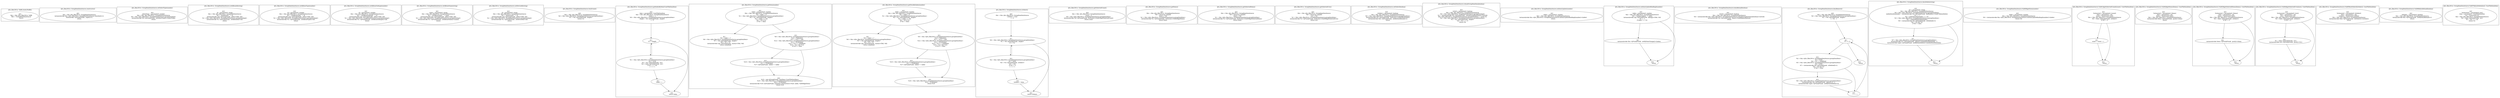 digraph "39.ts" {
subgraph "cluster_@ts_files/39.ts: %dflt.[static]%dflt()" {
  label="@ts_files/39.ts: %dflt.[static]%dflt()";
  Node33280 [label="id:0
      this = this: @ts_files/39.ts: %dflt
      TAG = 'GroupItemDataSource'
      return"];
}
subgraph "cluster_@ts_files/39.ts: GroupItemDataSource.constructor()" {
  label="@ts_files/39.ts: GroupItemDataSource.constructor()";
  Node47190 [label="id:0
      this = this: @ts_files/39.ts: GroupItemDataSource
      instanceinvoke this.<@ts_files/39.ts: GroupItemDataSource.%instInit()>()
      staticinvoke <@%unk/%unk: .super()>()
      return"];
}
subgraph "cluster_@ts_files/39.ts: GroupItemDataSource.setSelectType(number)" {
  label="@ts_files/39.ts: GroupItemDataSource.setSelectType(number)";
  Node55040 [label="id:0
      selectType = parameter0: number
      this = this: @ts_files/39.ts: GroupItemDataSource
      %0 = this.<@ts_files/39.ts: GroupItemDataSource.groupDataImpl>
      instanceinvoke %0.<@%unk/%unk: .setSelectType()>(selectType)
      return"];
}
subgraph "cluster_@ts_files/39.ts: GroupItemDataSource.setAlbumId(string)" {
  label="@ts_files/39.ts: GroupItemDataSource.setAlbumId(string)";
  Node51620 [label="id:0
      id = parameter0: string
      this = this: @ts_files/39.ts: GroupItemDataSource
      %0 = 'setAlbumId: ' + id
      instanceinvoke Log.<@%unk/%unk: .info()>(TAG, %0)
      %1 = this.<@ts_files/39.ts: GroupItemDataSource.groupDataImpl>
      instanceinvoke %1.<@%unk/%unk: .setAlbumId()>(id)
      return"];
}
subgraph "cluster_@ts_files/39.ts: GroupItemDataSource.setAlbumType(number)" {
  label="@ts_files/39.ts: GroupItemDataSource.setAlbumType(number)";
  Node53930 [label="id:0
      id = parameter0: number
      this = this: @ts_files/39.ts: GroupItemDataSource
      %0 = 'setAlbumType: ' + id
      instanceinvoke Log.<@%unk/%unk: .info()>(TAG, %0)
      %1 = this.<@ts_files/39.ts: GroupItemDataSource.groupDataImpl>
      instanceinvoke %1.<@%unk/%unk: .setAlbumType()>(id)
      return"];
}
subgraph "cluster_@ts_files/39.ts: GroupItemDataSource.setAlbumSubtype(number)" {
  label="@ts_files/39.ts: GroupItemDataSource.setAlbumSubtype(number)";
  Node57230 [label="id:0
      id = parameter0: number
      this = this: @ts_files/39.ts: GroupItemDataSource
      %0 = 'setAlbumSubtype: ' + id
      instanceinvoke Log.<@%unk/%unk: .info()>(TAG, %0)
      %1 = this.<@ts_files/39.ts: GroupItemDataSource.groupDataImpl>
      instanceinvoke %1.<@%unk/%unk: .setAlbumSubtype()>(id)
      return"];
}
subgraph "cluster_@ts_files/39.ts: GroupItemDataSource.setAlbumName(string)" {
  label="@ts_files/39.ts: GroupItemDataSource.setAlbumName(string)";
  Node53740 [label="id:0
      name = parameter0: string
      this = this: @ts_files/39.ts: GroupItemDataSource
      %0 = 'setAlbumName: ' + name
      instanceinvoke Log.<@%unk/%unk: .info()>(TAG, %0)
      %1 = this.<@ts_files/39.ts: GroupItemDataSource.groupDataImpl>
      instanceinvoke %1.<@%unk/%unk: .setAlbumName()>(name)
      return"];
}
subgraph "cluster_@ts_files/39.ts: GroupItemDataSource.setDeviceId(string)" {
  label="@ts_files/39.ts: GroupItemDataSource.setDeviceId(string)";
  Node52570 [label="id:0
      id = parameter0: string
      this = this: @ts_files/39.ts: GroupItemDataSource
      %0 = 'setDeviceId: ' + id
      instanceinvoke Log.<@%unk/%unk: .info()>(TAG, %0)
      %1 = this.<@ts_files/39.ts: GroupItemDataSource.groupDataImpl>
      instanceinvoke %1.<@%unk/%unk: .setDeviceId()>(id)
      return"];
}
subgraph "cluster_@ts_files/39.ts: GroupItemDataSource.totalCount()" {
  label="@ts_files/39.ts: GroupItemDataSource.totalCount()";
  Node45660 [label="id:0
      this = this: @ts_files/39.ts: GroupItemDataSource
      %0 = this.<@ts_files/39.ts: GroupItemDataSource.groupDataItem>
      %1 = %0.<@%unk/%unk: .length>
      return %1"];
}
subgraph "cluster_@ts_files/39.ts: GroupItemDataSource.getIndexByItem(UserFileDataItem)" {
  label="@ts_files/39.ts: GroupItemDataSource.getIndexByItem(UserFileDataItem)";
  Node64830 [label="id:0
      item = parameter0: UserFileDataItem
      this = this: @ts_files/39.ts: GroupItemDataSource
      index = -1
      %0 = this.<@ts_files/39.ts: GroupItemDataSource.groupDataItem>
      length = %0.<@%unk/%unk: .length>
      i = 0"];
  Node64831 [label="id:1
      if i < length"];
  Node64832 [label="id:2
      %1 = this.<@ts_files/39.ts: GroupItemDataSource.groupDataItem>
      %2 = %1[i]
      %3 = %2.<@%unk/%unk: .uri>
      %4 = item.<@%unk/%unk: .uri>
      if %3 === %4
      i = i + 1"];
  Node64833 [label="id:3
      index = i"];
  Node64834 [label="id:4
      return index"];
  Node64830 -> Node64831;
  Node64831 -> Node64832;
  Node64831 -> Node64834;
  Node64832 -> Node64833;
  Node64832 -> Node64831;
  Node64833 -> Node64834;
}
subgraph "cluster_@ts_files/39.ts: GroupItemDataSource.getData(number)" {
  label="@ts_files/39.ts: GroupItemDataSource.getData(number)";
  Node48440 [label="id:0
      index = parameter0: number
      this = this: @ts_files/39.ts: GroupItemDataSource
      %0 = index < 0
      %1 = this.<@ts_files/39.ts: GroupItemDataSource.groupDataItem>
      %2 = %1.<@%unk/%unk: .length>
      %3 = index >= %2
      %4 = %0 || %3
      if %4 != false"];
  Node48441 [label="id:1
      %5 = index + '/'
      %6 = this.<@ts_files/39.ts: GroupItemDataSource.groupDataItem>
      %7 = %6.<@%unk/%unk: .length>
      %8 = %5 + %7
      instanceinvoke Log.<@%unk/%unk: .warn()>(TAG, %8)
      return undefined"];
  Node48442 [label="id:2
      %9 = this.<@ts_files/39.ts: GroupItemDataSource.groupDataItem>
      %10 = %9[index]
      %11 = %10 != null
      %12 = this.<@ts_files/39.ts: GroupItemDataSource.groupDataItem>
      %13 = %12[index]
      %14 = %13 != undefined
      %15 = %11 && %14
      if %15 != false"];
  Node48443 [label="id:3
      %16 = this.<@ts_files/39.ts: GroupItemDataSource.groupDataItem>
      %17 = %16[index]
      %17.<@%unk/%unk: .index> = index"];
  Node48444 [label="id:4
      %18 = new @%unk/%unk: LazyItem<UserFileDataItem>
      %19 = this.<@ts_files/39.ts: GroupItemDataSource.groupDataItem>
      %20 = %19[index]
      instanceinvoke %18.<@%unk/%unk: LazyItem.constructor()>(%20, index, %AM0$getData)
      return %18"];
  Node48440 -> Node48441;
  Node48440 -> Node48442;
  Node48442 -> Node48443;
  Node48442 -> Node48444;
  Node48443 -> Node48444;
}
subgraph "cluster_@ts_files/39.ts: GroupItemDataSource.getDataByIndex(number)" {
  label="@ts_files/39.ts: GroupItemDataSource.getDataByIndex(number)";
  Node55350 [label="id:0
      index = parameter0: number
      this = this: @ts_files/39.ts: GroupItemDataSource
      %0 = index < 0
      %1 = this.<@ts_files/39.ts: GroupItemDataSource.groupDataItem>
      %2 = %1.<@%unk/%unk: .length>
      %3 = index >= %2
      %4 = %0 || %3
      if %4 != false"];
  Node55351 [label="id:1
      %5 = index + '/'
      %6 = this.<@ts_files/39.ts: GroupItemDataSource.groupDataItem>
      %7 = %6.<@%unk/%unk: .length>
      %8 = %5 + %7
      instanceinvoke Log.<@%unk/%unk: .warn()>(TAG, %8)
      return undefined"];
  Node55352 [label="id:2
      %9 = this.<@ts_files/39.ts: GroupItemDataSource.groupDataItem>
      %10 = %9[index]
      %11 = %10 != null
      %12 = this.<@ts_files/39.ts: GroupItemDataSource.groupDataItem>
      %13 = %12[index]
      %14 = %13 != undefined
      %15 = %11 && %14
      if %15 != false"];
  Node55353 [label="id:3
      %16 = this.<@ts_files/39.ts: GroupItemDataSource.groupDataItem>
      %17 = %16[index]
      %17.<@%unk/%unk: .index> = index"];
  Node55354 [label="id:4
      %18 = this.<@ts_files/39.ts: GroupItemDataSource.groupDataItem>
      %19 = %18[index]
      return %19"];
  Node55350 -> Node55351;
  Node55350 -> Node55352;
  Node55352 -> Node55353;
  Node55352 -> Node55354;
  Node55353 -> Node55354;
}
subgraph "cluster_@ts_files/39.ts: GroupItemDataSource.isSelect()" {
  label="@ts_files/39.ts: GroupItemDataSource.isSelect()";
  Node43250 [label="id:0
      this = this: @ts_files/39.ts: GroupItemDataSource
      isSelect = true
      i = 0"];
  Node43251 [label="id:1
      %0 = this.<@ts_files/39.ts: GroupItemDataSource.groupDataItem>
      %1 = %0.<@%unk/%unk: .length>
      if i < %1"];
  Node43252 [label="id:2
      %2 = this.<@ts_files/39.ts: GroupItemDataSource.groupDataItem>
      %3 = %2[i]
      %4 = %3.<@%unk/%unk: .isSelect>
      %5 = !%4
      if %5 != 0
      i = i + 1"];
  Node43253 [label="id:3
      isSelect = false"];
  Node43254 [label="id:4
      return isSelect"];
  Node43250 -> Node43251;
  Node43251 -> Node43252;
  Node43251 -> Node43254;
  Node43252 -> Node43253;
  Node43252 -> Node43251;
  Node43253 -> Node43254;
}
subgraph "cluster_@ts_files/39.ts: GroupItemDataSource.getSelectedCount()" {
  label="@ts_files/39.ts: GroupItemDataSource.getSelectedCount()";
  Node51470 [label="id:0
      this = this: @ts_files/39.ts: GroupItemDataSource
      count = 0
      %0 = this.<@ts_files/39.ts: GroupItemDataSource.groupDataItem>
      instanceinvoke %0.<@%unk/%unk: .forEach()>(%AM1$getSelectedCount)
      return count"];
}
subgraph "cluster_@ts_files/39.ts: GroupItemDataSource.getItems()" {
  label="@ts_files/39.ts: GroupItemDataSource.getItems()";
  Node43310 [label="id:0
      this = this: @ts_files/39.ts: GroupItemDataSource
      %0 = newarray (any)[0]
      items = %0
      %1 = this.<@ts_files/39.ts: GroupItemDataSource.groupDataItem>
      instanceinvoke %1.<@%unk/%unk: .forEach()>(%AM2$getItems)
      return items"];
}
subgraph "cluster_@ts_files/39.ts: GroupItemDataSource.getSelectedItems()" {
  label="@ts_files/39.ts: GroupItemDataSource.getSelectedItems()";
  Node51400 [label="id:0
      this = this: @ts_files/39.ts: GroupItemDataSource
      %0 = newarray (any)[0]
      items = %0
      %1 = this.<@ts_files/39.ts: GroupItemDataSource.groupDataItem>
      instanceinvoke %1.<@%unk/%unk: .forEach()>(%AM3$getSelectedItems)
      return items"];
}
subgraph "cluster_@ts_files/39.ts: GroupItemDataSource.getSelectedUris()" {
  label="@ts_files/39.ts: GroupItemDataSource.getSelectedUris()";
  Node50450 [label="id:0
      this = this: @ts_files/39.ts: GroupItemDataSource
      %0 = newarray (any)[0]
      uris = %0
      %1 = this.<@ts_files/39.ts: GroupItemDataSource.groupDataItem>
      instanceinvoke %1.<@%unk/%unk: .forEach()>(%AM4$getSelectedUris)
      return uris"];
}
subgraph "cluster_@ts_files/39.ts: GroupItemDataSource.setSelect(boolean)" {
  label="@ts_files/39.ts: GroupItemDataSource.setSelect(boolean)";
  Node51730 [label="id:0
      isSelect = parameter0: boolean
      this = this: @ts_files/39.ts: GroupItemDataSource
      %0 = this.<@ts_files/39.ts: GroupItemDataSource.groupDataItem>
      instanceinvoke %0.<@%unk/%unk: .forEach()>(%AM5$setSelect)
      instanceinvoke this.<@%unk/%unk: .notifyDataReload()>()
      return"];
}
subgraph "cluster_@ts_files/39.ts: GroupItemDataSource.reloadGroupItemData(boolean)" {
  label="@ts_files/39.ts: GroupItemDataSource.reloadGroupItemData(boolean)";
  Node61660 [label="id:0
      isGrid = parameter0: boolean
      this = this: @ts_files/39.ts: GroupItemDataSource
      %0 = this.<@ts_files/39.ts: GroupItemDataSource.groupDataImpl>
      %1 = instanceinvoke %0.<@%unk/%unk: .reloadGroupItemData()>(isGrid)
      this.<@ts_files/39.ts: GroupItemDataSource.groupDataItem> = await %1
      %2 = this.<@ts_files/39.ts: GroupItemDataSource.groupDataItem>
      %3 = %2.<@%unk/%unk: .length>
      %4 = %3 === 0
      return %4"];
}
subgraph "cluster_@ts_files/39.ts: GroupItemDataSource.onDataUpdate(number)" {
  label="@ts_files/39.ts: GroupItemDataSource.onDataUpdate(number)";
  Node53560 [label="id:0
      index = parameter0: number
      this = this: @ts_files/39.ts: GroupItemDataSource
      instanceinvoke this.<@ts_files/39.ts: GroupItemDataSource.onDataUpdateBindImpl(number)>(index)
      return"];
}
subgraph "cluster_@ts_files/39.ts: GroupItemDataSource.onDataUpdateBindImpl(number)" {
  label="@ts_files/39.ts: GroupItemDataSource.onDataUpdateBindImpl(number)";
  Node61390 [label="id:0
      index = parameter0: number
      this = this: @ts_files/39.ts: GroupItemDataSource
      %0 = 'onDataUpdate ' + index
      instanceinvoke Log.<@%unk/%unk: .debug()>(TAG, %0)
      %1 = -1
      if index !== %1"];
  Node61391 [label="id:1
      instanceinvoke this.<@%unk/%unk: .notifyDataChange()>(index)"];
  Node61392 [label="id:2
      return"];
  Node61390 -> Node61391;
  Node61390 -> Node61392;
  Node61391 -> Node61392;
}
subgraph "cluster_@ts_files/39.ts: GroupItemDataSource.dataReload(boolean)" {
  label="@ts_files/39.ts: GroupItemDataSource.dataReload(boolean)";
  Node52420 [label="id:0
      isGrid = parameter0: boolean
      this = this: @ts_files/39.ts: GroupItemDataSource
      %0 = instanceinvoke this.<@ts_files/39.ts: GroupItemDataSource.reloadGroupItemData(boolean)>(isGrid)
      instanceinvoke %0.<@%unk/%unk: .then()>(%AM6$dataReload)
      return"];
}
subgraph "cluster_@ts_files/39.ts: GroupItemDataSource.dataRemove()" {
  label="@ts_files/39.ts: GroupItemDataSource.dataRemove()";
  Node45290 [label="id:0
      this = this: @ts_files/39.ts: GroupItemDataSource
      %0 = this.<@ts_files/39.ts: GroupItemDataSource.groupDataItem>
      %1 = %0.<@%unk/%unk: .length>
      i = %1 - 1"];
  Node45291 [label="id:1
      if i >= 0"];
  Node45292 [label="id:2
      %2 = this.<@ts_files/39.ts: GroupItemDataSource.groupDataItem>
      %3 = %2[i]
      %4 = %3 != undefined
      %5 = this.<@ts_files/39.ts: GroupItemDataSource.groupDataItem>
      %6 = %5[i]
      %7 = instanceinvoke %6.<@%unk/%unk: .isDeleted()>()
      %8 = %4 && %7
      if %8 != false"];
  Node45293 [label="id:3
      %9 = this.<@ts_files/39.ts: GroupItemDataSource.groupDataItem>
      instanceinvoke %9.<@%unk/%unk: .splice()>(i, 1)
      instanceinvoke super.<@%unk/%unk: .notifyDataDelete()>(i)"];
  Node45294 [label="id:4
      return"];
  Node45295 [label="id:5
      i = i - 1"];
  Node45290 -> Node45291;
  Node45291 -> Node45292;
  Node45291 -> Node45294;
  Node45292 -> Node45293;
  Node45292 -> Node45295;
  Node45293 -> Node45295;
  Node45295 -> Node45291;
}
subgraph "cluster_@ts_files/39.ts: GroupItemDataSource.dataDelete(string)" {
  label="@ts_files/39.ts: GroupItemDataSource.dataDelete(string)";
  Node51650 [label="id:0
      uri = parameter0: string
      this = this: @ts_files/39.ts: GroupItemDataSource
      %0 = this.<@ts_files/39.ts: GroupItemDataSource.groupDataItem>
      mediaDataItemIndex = instanceinvoke %0.<@%unk/%unk: .findIndex()>(%AM7$dataDelete)
      %1 = -1
      %2 = mediaDataItemIndex !== %1
      %3 = this.<@ts_files/39.ts: GroupItemDataSource.groupDataItem>
      %4 = %3[mediaDataItemIndex]
      %5 = instanceinvoke %4.<@%unk/%unk: .isDeleted()>()
      %6 = %2 && %5
      if %6 != false"];
  Node51651 [label="id:1
      %7 = this.<@ts_files/39.ts: GroupItemDataSource.groupDataItem>
      instanceinvoke %7.<@%unk/%unk: .splice()>(mediaDataItemIndex, 1)
      instanceinvoke super.<@%unk/%unk: .notifyDataDelete()>(mediaDataItemIndex)"];
  Node51652 [label="id:2
      return"];
  Node51650 -> Node51651;
  Node51650 -> Node51652;
  Node51651 -> Node51652;
}
subgraph "cluster_@ts_files/39.ts: GroupItemDataSource.%AM0$getData(number)" {
  label="@ts_files/39.ts: GroupItemDataSource.%AM0$getData(number)";
  Node51070 [label="id:0
      index = parameter0: number
      this = this: @ts_files/39.ts: GroupItemDataSource
      %0 = instanceinvoke this.<@ts_files/39.ts: GroupItemDataSource.onDataUpdateBindImpl(number)>(index)
      return %0"];
}
subgraph "cluster_@ts_files/39.ts: GroupItemDataSource.%AM1$getSelectedCount([count], UserFileDataItem)" {
  label="@ts_files/39.ts: GroupItemDataSource.%AM1$getSelectedCount([count], UserFileDataItem)";
  Node78000 [label="id:0
      %closures0 = parameter0: [count]
      item = parameter1: any
      count = %closures0.count
      this = this: @ts_files/39.ts: GroupItemDataSource
      %0 = item.<@%unk/%unk: .isSelect>
      if %0 != 0"];
  Node78001 [label="id:1
      count = count + 1"];
  Node78002 [label="id:2
      return"];
  Node78000 -> Node78001;
  Node78000 -> Node78002;
  Node78001 -> Node78002;
}
subgraph "cluster_@ts_files/39.ts: GroupItemDataSource.%AM2$getItems([items], UserFileDataItem)" {
  label="@ts_files/39.ts: GroupItemDataSource.%AM2$getItems([items], UserFileDataItem)";
  Node69780 [label="id:0
      %closures0 = parameter0: [items]
      item = parameter1: any
      items = %closures0.items
      this = this: @ts_files/39.ts: GroupItemDataSource
      instanceinvoke items.<@%unk/%unk: .push()>(item)
      return"];
}
subgraph "cluster_@ts_files/39.ts: GroupItemDataSource.%AM3$getSelectedItems([items], UserFileDataItem)" {
  label="@ts_files/39.ts: GroupItemDataSource.%AM3$getSelectedItems([items], UserFileDataItem)";
  Node77880 [label="id:0
      %closures0 = parameter0: [items]
      item = parameter1: any
      items = %closures0.items
      this = this: @ts_files/39.ts: GroupItemDataSource
      %0 = item.<@%unk/%unk: .isSelect>
      if %0 != 0"];
  Node77881 [label="id:1
      instanceinvoke items.<@%unk/%unk: .push()>(item)"];
  Node77882 [label="id:2
      return"];
  Node77880 -> Node77881;
  Node77880 -> Node77882;
  Node77881 -> Node77882;
}
subgraph "cluster_@ts_files/39.ts: GroupItemDataSource.%AM4$getSelectedUris([uris], UserFileDataItem)" {
  label="@ts_files/39.ts: GroupItemDataSource.%AM4$getSelectedUris([uris], UserFileDataItem)";
  Node75990 [label="id:0
      %closures0 = parameter0: [uris]
      item = parameter1: any
      uris = %closures0.uris
      this = this: @ts_files/39.ts: GroupItemDataSource
      %0 = item.<@%unk/%unk: .isSelect>
      if %0 != 0"];
  Node75991 [label="id:1
      %1 = item.<@%unk/%unk: .uri>
      instanceinvoke uris.<@%unk/%unk: .push()>(%1)"];
  Node75992 [label="id:2
      return"];
  Node75990 -> Node75991;
  Node75990 -> Node75992;
  Node75991 -> Node75992;
}
subgraph "cluster_@ts_files/39.ts: GroupItemDataSource.%AM5$setSelect([isSelect], UserFileDataItem)" {
  label="@ts_files/39.ts: GroupItemDataSource.%AM5$setSelect([isSelect], UserFileDataItem)";
  Node73690 [label="id:0
      %closures0 = parameter0: [isSelect]
      item = parameter1: any
      isSelect = %closures0.isSelect
      this = this: @ts_files/39.ts: GroupItemDataSource
      instanceinvoke item.<@%unk/%unk: .setSelect()>(isSelect)
      return"];
}
subgraph "cluster_@ts_files/39.ts: GroupItemDataSource.%AM6$dataReload(boolean)" {
  label="@ts_files/39.ts: GroupItemDataSource.%AM6$dataReload(boolean)";
  Node55110 [label="id:0
      isEmpty = parameter0: boolean
      this = this: @ts_files/39.ts: GroupItemDataSource
      instanceinvoke this.<@%unk/%unk: .notifyDataReload()>()
      return"];
}
subgraph "cluster_@ts_files/39.ts: GroupItemDataSource.%AM7$dataDelete([uri], UserFileDataItem)" {
  label="@ts_files/39.ts: GroupItemDataSource.%AM7$dataDelete([uri], UserFileDataItem)";
  Node69440 [label="id:0
      %closures0 = parameter0: [uri]
      item = parameter1: UserFileDataItem
      uri = %closures0.uri
      this = this: @ts_files/39.ts: GroupItemDataSource
      %0 = item.<@%unk/%unk: .uri>
      %1 = %0 === uri
      return %1"];
}
}
